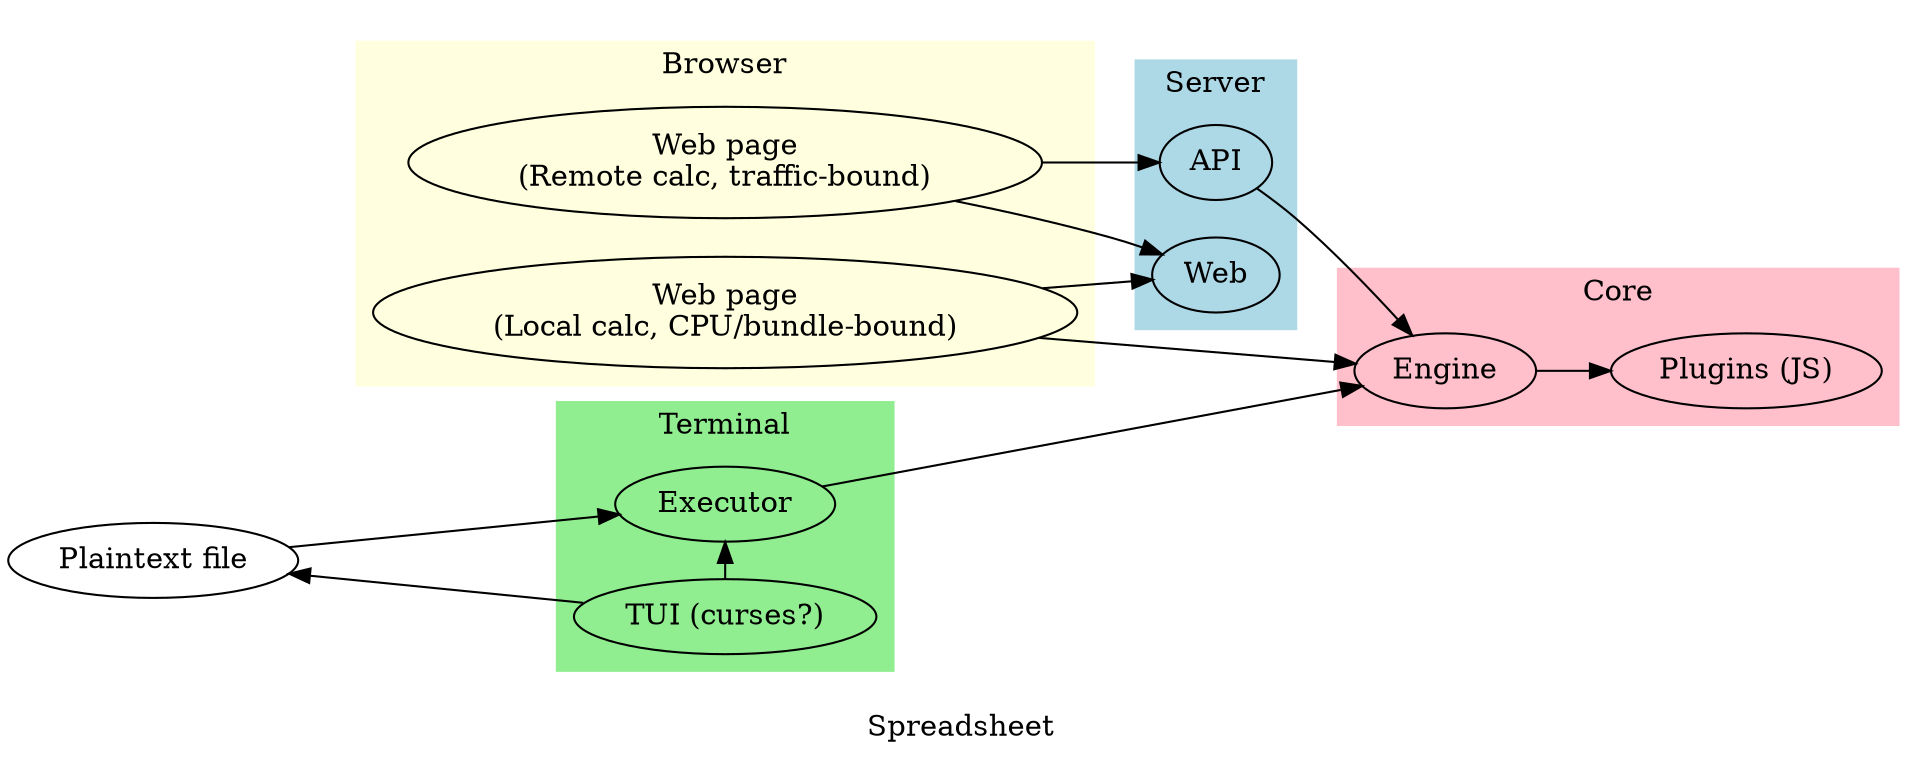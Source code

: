 digraph spreadsheet {
  style=filled
  color=transparent
  rankdir=LR
  label=Spreadsheet
  newrank=true

  subgraph cluster_frontend {
    label=""
    subgraph cluster_browser { label=Browser
      color=lightyellow
      Web_C[label="Web page\n(Local calc, CPU/bundle-bound)"]
      Web_T[label="Web page\n(Remote calc, traffic-bound)"]
    }

    subgraph cluster_cli { label=Terminal
      color=lightgreen
      TUI[label="TUI (curses?)"]
      exec[label="Executor"]
    }
  }

  // subgraph cluster_formats { label=Formats
  //   MD[label="Markdown tables"]
  //   JSON
  // }

// subgraph cluster_compute {
  subgraph cluster_server { label=Server
    color=lightblue
    S_API[label="API"]
    S_Web[label="Web"]
  }

  subgraph cluster_engine { label=Core
    color=pink
    // E_JS[label="JS"]
    // E_R[label="Rust"]
    Engine
    Plugins[label="Plugins (JS)"]
  }
// }


  file[label="Plaintext file"]
  { Web_C Web_T } -> S_Web
  Web_C -> { Engine }
  Engine -> Plugins 
  // S_Web -> S_API //[label="Internal HTTP?"]
  S_API -> Engine
  TUI -> { file exec }
  Web_T -> S_API
  // S_API -> JSON
  exec -> Engine
  file -> exec
  { rank=same; Web_C Web_T TUI exec }
  { rank=min; file}
}